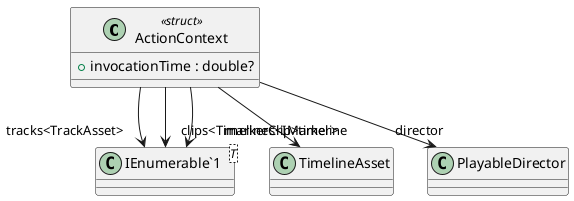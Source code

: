 @startuml
class ActionContext <<struct>> {
    + invocationTime : double?
}
class "IEnumerable`1"<T> {
}
ActionContext --> "timeline" TimelineAsset
ActionContext --> "director" PlayableDirector
ActionContext --> "tracks<TrackAsset>" "IEnumerable`1"
ActionContext --> "clips<TimelineClip>" "IEnumerable`1"
ActionContext --> "markers<IMarker>" "IEnumerable`1"
@enduml
